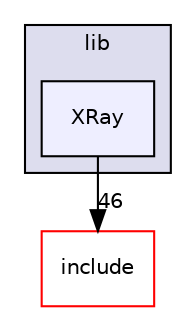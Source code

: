 digraph "lib/XRay" {
  bgcolor=transparent;
  compound=true
  node [ fontsize="10", fontname="Helvetica"];
  edge [ labelfontsize="10", labelfontname="Helvetica"];
  subgraph clusterdir_97aefd0d527b934f1d99a682da8fe6a9 {
    graph [ bgcolor="#ddddee", pencolor="black", label="lib" fontname="Helvetica", fontsize="10", URL="dir_97aefd0d527b934f1d99a682da8fe6a9.html"]
  dir_8048faca0ad7ed95816c9efb607de40c [shape=box, label="XRay", style="filled", fillcolor="#eeeeff", pencolor="black", URL="dir_8048faca0ad7ed95816c9efb607de40c.html"];
  }
  dir_d44c64559bbebec7f509842c48db8b23 [shape=box label="include" color="red" URL="dir_d44c64559bbebec7f509842c48db8b23.html"];
  dir_8048faca0ad7ed95816c9efb607de40c->dir_d44c64559bbebec7f509842c48db8b23 [headlabel="46", labeldistance=1.5 headhref="dir_000243_000001.html"];
}
